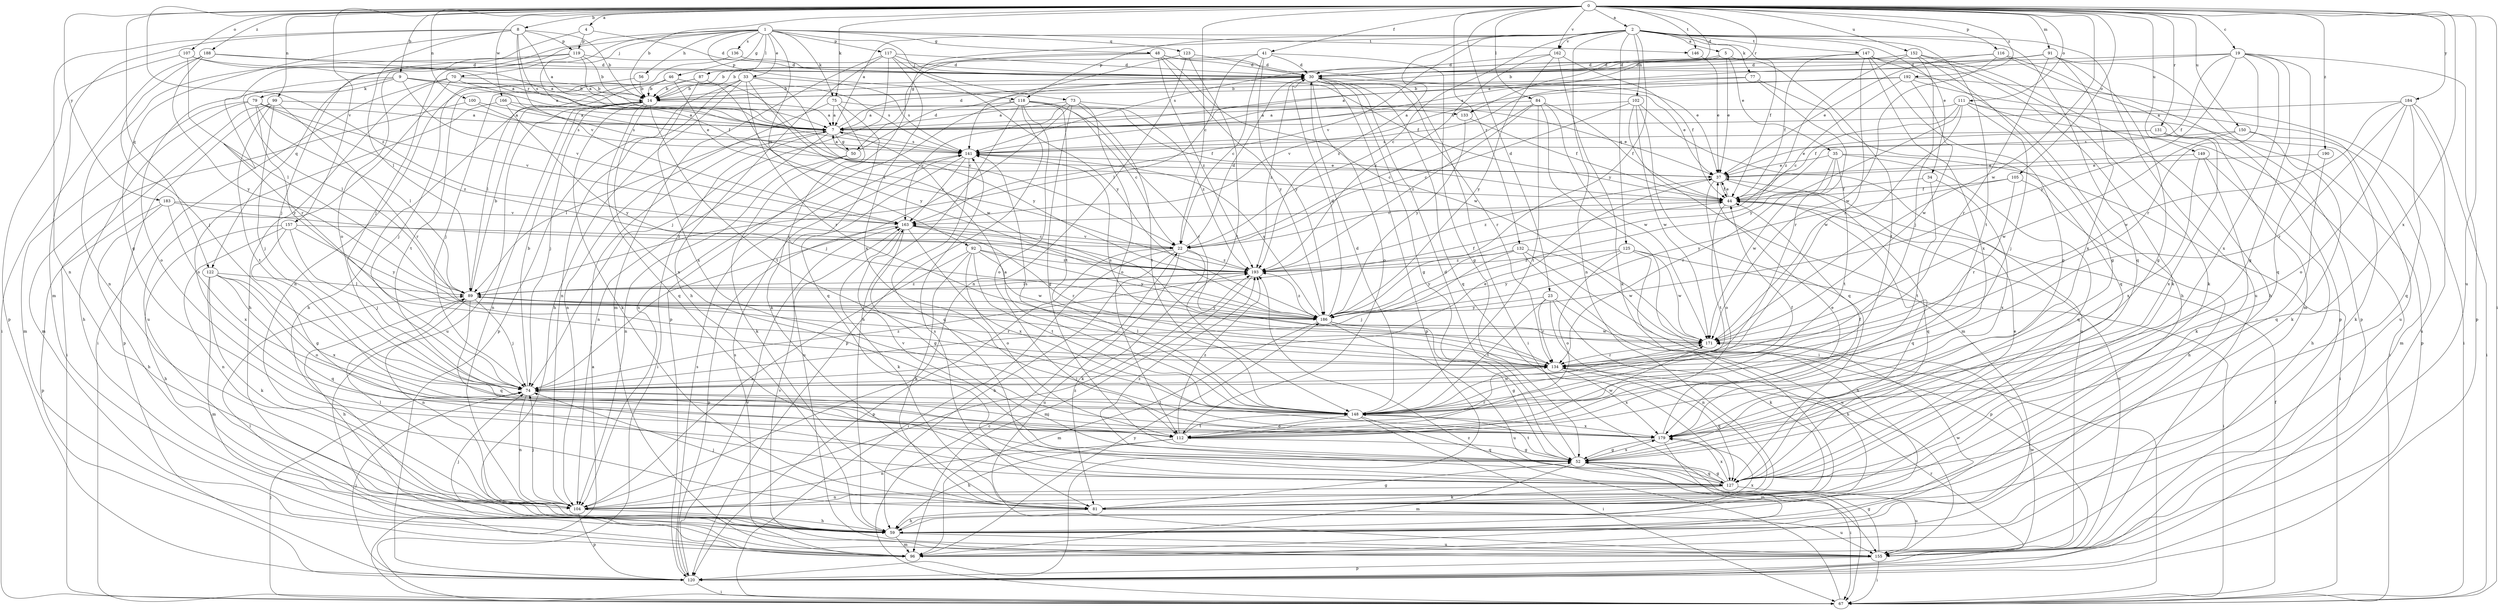 strict digraph  {
0;
1;
2;
4;
5;
7;
8;
9;
14;
19;
22;
23;
30;
33;
34;
35;
37;
41;
44;
46;
48;
50;
52;
56;
59;
67;
70;
73;
74;
75;
77;
79;
81;
84;
87;
89;
91;
92;
96;
99;
100;
102;
104;
105;
107;
111;
112;
116;
117;
118;
119;
120;
122;
123;
125;
127;
131;
132;
133;
134;
136;
141;
146;
147;
148;
149;
150;
152;
155;
157;
162;
163;
166;
171;
179;
183;
184;
186;
188;
190;
192;
193;
0 -> 2  [label=a];
0 -> 4  [label=a];
0 -> 8  [label=b];
0 -> 9  [label=b];
0 -> 14  [label=b];
0 -> 19  [label=c];
0 -> 22  [label=c];
0 -> 23  [label=d];
0 -> 30  [label=d];
0 -> 41  [label=f];
0 -> 67  [label=i];
0 -> 75  [label=k];
0 -> 84  [label=l];
0 -> 91  [label=m];
0 -> 99  [label=n];
0 -> 100  [label=n];
0 -> 105  [label=o];
0 -> 107  [label=o];
0 -> 111  [label=o];
0 -> 116  [label=p];
0 -> 122  [label=q];
0 -> 131  [label=r];
0 -> 132  [label=r];
0 -> 133  [label=r];
0 -> 146  [label=t];
0 -> 149  [label=u];
0 -> 150  [label=u];
0 -> 152  [label=u];
0 -> 155  [label=u];
0 -> 157  [label=v];
0 -> 162  [label=v];
0 -> 166  [label=w];
0 -> 171  [label=w];
0 -> 179  [label=x];
0 -> 183  [label=y];
0 -> 184  [label=y];
0 -> 188  [label=z];
0 -> 190  [label=z];
0 -> 192  [label=z];
0 -> 193  [label=z];
1 -> 33  [label=e];
1 -> 46  [label=g];
1 -> 48  [label=g];
1 -> 56  [label=h];
1 -> 70  [label=j];
1 -> 73  [label=j];
1 -> 74  [label=j];
1 -> 75  [label=k];
1 -> 87  [label=l];
1 -> 92  [label=m];
1 -> 112  [label=o];
1 -> 117  [label=p];
1 -> 118  [label=p];
1 -> 122  [label=q];
1 -> 123  [label=q];
1 -> 136  [label=s];
1 -> 146  [label=t];
2 -> 5  [label=a];
2 -> 7  [label=a];
2 -> 22  [label=c];
2 -> 34  [label=e];
2 -> 44  [label=f];
2 -> 50  [label=g];
2 -> 77  [label=k];
2 -> 102  [label=n];
2 -> 104  [label=n];
2 -> 118  [label=p];
2 -> 125  [label=q];
2 -> 127  [label=q];
2 -> 147  [label=t];
2 -> 148  [label=t];
2 -> 155  [label=u];
2 -> 162  [label=v];
2 -> 163  [label=v];
2 -> 186  [label=y];
2 -> 193  [label=z];
4 -> 30  [label=d];
4 -> 74  [label=j];
4 -> 119  [label=p];
5 -> 30  [label=d];
5 -> 35  [label=e];
5 -> 37  [label=e];
5 -> 141  [label=s];
5 -> 148  [label=t];
7 -> 30  [label=d];
7 -> 50  [label=g];
7 -> 67  [label=i];
7 -> 89  [label=l];
7 -> 104  [label=n];
7 -> 141  [label=s];
8 -> 7  [label=a];
8 -> 14  [label=b];
8 -> 52  [label=g];
8 -> 89  [label=l];
8 -> 96  [label=m];
8 -> 104  [label=n];
8 -> 119  [label=p];
8 -> 141  [label=s];
8 -> 163  [label=v];
9 -> 7  [label=a];
9 -> 14  [label=b];
9 -> 79  [label=k];
9 -> 89  [label=l];
9 -> 112  [label=o];
9 -> 133  [label=r];
9 -> 163  [label=v];
14 -> 7  [label=a];
14 -> 74  [label=j];
14 -> 81  [label=k];
14 -> 104  [label=n];
14 -> 127  [label=q];
14 -> 148  [label=t];
14 -> 155  [label=u];
14 -> 179  [label=x];
19 -> 7  [label=a];
19 -> 30  [label=d];
19 -> 44  [label=f];
19 -> 52  [label=g];
19 -> 120  [label=p];
19 -> 127  [label=q];
19 -> 134  [label=r];
19 -> 179  [label=x];
19 -> 186  [label=y];
22 -> 30  [label=d];
22 -> 59  [label=h];
22 -> 67  [label=i];
22 -> 81  [label=k];
22 -> 120  [label=p];
22 -> 155  [label=u];
22 -> 163  [label=v];
22 -> 193  [label=z];
23 -> 59  [label=h];
23 -> 81  [label=k];
23 -> 104  [label=n];
23 -> 134  [label=r];
23 -> 148  [label=t];
23 -> 186  [label=y];
30 -> 14  [label=b];
30 -> 37  [label=e];
30 -> 52  [label=g];
30 -> 67  [label=i];
30 -> 112  [label=o];
30 -> 120  [label=p];
30 -> 127  [label=q];
30 -> 134  [label=r];
30 -> 193  [label=z];
33 -> 14  [label=b];
33 -> 59  [label=h];
33 -> 104  [label=n];
33 -> 120  [label=p];
33 -> 134  [label=r];
33 -> 141  [label=s];
33 -> 171  [label=w];
33 -> 186  [label=y];
34 -> 44  [label=f];
34 -> 148  [label=t];
34 -> 179  [label=x];
35 -> 37  [label=e];
35 -> 67  [label=i];
35 -> 127  [label=q];
35 -> 134  [label=r];
35 -> 148  [label=t];
35 -> 171  [label=w];
37 -> 44  [label=f];
37 -> 112  [label=o];
37 -> 127  [label=q];
37 -> 193  [label=z];
41 -> 14  [label=b];
41 -> 22  [label=c];
41 -> 30  [label=d];
41 -> 52  [label=g];
41 -> 89  [label=l];
41 -> 186  [label=y];
44 -> 37  [label=e];
44 -> 127  [label=q];
44 -> 148  [label=t];
44 -> 155  [label=u];
44 -> 163  [label=v];
46 -> 14  [label=b];
46 -> 22  [label=c];
46 -> 74  [label=j];
46 -> 89  [label=l];
46 -> 141  [label=s];
46 -> 148  [label=t];
46 -> 193  [label=z];
48 -> 14  [label=b];
48 -> 30  [label=d];
48 -> 37  [label=e];
48 -> 120  [label=p];
48 -> 171  [label=w];
48 -> 186  [label=y];
48 -> 193  [label=z];
50 -> 7  [label=a];
50 -> 30  [label=d];
50 -> 81  [label=k];
50 -> 104  [label=n];
52 -> 30  [label=d];
52 -> 67  [label=i];
52 -> 96  [label=m];
52 -> 127  [label=q];
52 -> 148  [label=t];
52 -> 163  [label=v];
52 -> 179  [label=x];
56 -> 14  [label=b];
56 -> 74  [label=j];
59 -> 74  [label=j];
59 -> 96  [label=m];
59 -> 155  [label=u];
59 -> 171  [label=w];
59 -> 179  [label=x];
67 -> 7  [label=a];
67 -> 22  [label=c];
67 -> 44  [label=f];
67 -> 74  [label=j];
67 -> 193  [label=z];
70 -> 14  [label=b];
70 -> 37  [label=e];
70 -> 59  [label=h];
70 -> 67  [label=i];
70 -> 155  [label=u];
73 -> 7  [label=a];
73 -> 37  [label=e];
73 -> 52  [label=g];
73 -> 74  [label=j];
73 -> 112  [label=o];
73 -> 148  [label=t];
73 -> 163  [label=v];
74 -> 14  [label=b];
74 -> 37  [label=e];
74 -> 104  [label=n];
74 -> 148  [label=t];
74 -> 193  [label=z];
75 -> 7  [label=a];
75 -> 44  [label=f];
75 -> 81  [label=k];
75 -> 104  [label=n];
75 -> 127  [label=q];
77 -> 14  [label=b];
77 -> 127  [label=q];
77 -> 134  [label=r];
77 -> 163  [label=v];
79 -> 7  [label=a];
79 -> 59  [label=h];
79 -> 89  [label=l];
79 -> 96  [label=m];
79 -> 163  [label=v];
79 -> 186  [label=y];
79 -> 193  [label=z];
81 -> 52  [label=g];
81 -> 59  [label=h];
81 -> 74  [label=j];
81 -> 141  [label=s];
81 -> 155  [label=u];
84 -> 7  [label=a];
84 -> 22  [label=c];
84 -> 44  [label=f];
84 -> 67  [label=i];
84 -> 148  [label=t];
84 -> 171  [label=w];
84 -> 193  [label=z];
87 -> 14  [label=b];
87 -> 59  [label=h];
87 -> 179  [label=x];
87 -> 186  [label=y];
89 -> 14  [label=b];
89 -> 44  [label=f];
89 -> 59  [label=h];
89 -> 74  [label=j];
89 -> 104  [label=n];
89 -> 127  [label=q];
89 -> 134  [label=r];
89 -> 186  [label=y];
89 -> 193  [label=z];
91 -> 14  [label=b];
91 -> 30  [label=d];
91 -> 52  [label=g];
91 -> 120  [label=p];
91 -> 134  [label=r];
91 -> 179  [label=x];
92 -> 81  [label=k];
92 -> 104  [label=n];
92 -> 112  [label=o];
92 -> 148  [label=t];
92 -> 171  [label=w];
92 -> 186  [label=y];
92 -> 193  [label=z];
96 -> 89  [label=l];
96 -> 141  [label=s];
96 -> 186  [label=y];
99 -> 7  [label=a];
99 -> 67  [label=i];
99 -> 74  [label=j];
99 -> 120  [label=p];
99 -> 134  [label=r];
99 -> 148  [label=t];
100 -> 7  [label=a];
100 -> 96  [label=m];
100 -> 141  [label=s];
102 -> 7  [label=a];
102 -> 22  [label=c];
102 -> 96  [label=m];
102 -> 127  [label=q];
102 -> 155  [label=u];
102 -> 171  [label=w];
104 -> 59  [label=h];
104 -> 74  [label=j];
104 -> 89  [label=l];
104 -> 120  [label=p];
104 -> 193  [label=z];
105 -> 44  [label=f];
105 -> 59  [label=h];
105 -> 134  [label=r];
105 -> 186  [label=y];
107 -> 7  [label=a];
107 -> 30  [label=d];
107 -> 89  [label=l];
107 -> 120  [label=p];
111 -> 7  [label=a];
111 -> 44  [label=f];
111 -> 67  [label=i];
111 -> 74  [label=j];
111 -> 120  [label=p];
111 -> 171  [label=w];
111 -> 186  [label=y];
112 -> 37  [label=e];
112 -> 52  [label=g];
112 -> 59  [label=h];
112 -> 104  [label=n];
112 -> 134  [label=r];
112 -> 148  [label=t];
112 -> 171  [label=w];
112 -> 193  [label=z];
116 -> 30  [label=d];
116 -> 37  [label=e];
116 -> 96  [label=m];
116 -> 120  [label=p];
116 -> 171  [label=w];
117 -> 30  [label=d];
117 -> 44  [label=f];
117 -> 59  [label=h];
117 -> 74  [label=j];
117 -> 96  [label=m];
117 -> 179  [label=x];
117 -> 186  [label=y];
118 -> 7  [label=a];
118 -> 22  [label=c];
118 -> 59  [label=h];
118 -> 104  [label=n];
118 -> 112  [label=o];
118 -> 120  [label=p];
118 -> 134  [label=r];
118 -> 148  [label=t];
118 -> 193  [label=z];
119 -> 7  [label=a];
119 -> 14  [label=b];
119 -> 30  [label=d];
119 -> 44  [label=f];
119 -> 104  [label=n];
119 -> 134  [label=r];
120 -> 67  [label=i];
120 -> 74  [label=j];
120 -> 134  [label=r];
120 -> 141  [label=s];
120 -> 163  [label=v];
122 -> 81  [label=k];
122 -> 89  [label=l];
122 -> 96  [label=m];
122 -> 112  [label=o];
122 -> 127  [label=q];
122 -> 179  [label=x];
123 -> 30  [label=d];
123 -> 104  [label=n];
123 -> 141  [label=s];
123 -> 148  [label=t];
125 -> 59  [label=h];
125 -> 67  [label=i];
125 -> 112  [label=o];
125 -> 171  [label=w];
125 -> 186  [label=y];
125 -> 193  [label=z];
127 -> 37  [label=e];
127 -> 52  [label=g];
127 -> 81  [label=k];
127 -> 104  [label=n];
127 -> 155  [label=u];
127 -> 179  [label=x];
127 -> 193  [label=z];
131 -> 37  [label=e];
131 -> 81  [label=k];
131 -> 141  [label=s];
131 -> 179  [label=x];
132 -> 74  [label=j];
132 -> 120  [label=p];
132 -> 155  [label=u];
132 -> 171  [label=w];
132 -> 186  [label=y];
132 -> 193  [label=z];
133 -> 44  [label=f];
133 -> 186  [label=y];
134 -> 74  [label=j];
134 -> 89  [label=l];
134 -> 127  [label=q];
134 -> 141  [label=s];
134 -> 179  [label=x];
136 -> 30  [label=d];
136 -> 104  [label=n];
141 -> 37  [label=e];
141 -> 127  [label=q];
141 -> 155  [label=u];
141 -> 163  [label=v];
146 -> 37  [label=e];
147 -> 30  [label=d];
147 -> 44  [label=f];
147 -> 52  [label=g];
147 -> 59  [label=h];
147 -> 81  [label=k];
147 -> 134  [label=r];
147 -> 179  [label=x];
148 -> 7  [label=a];
148 -> 30  [label=d];
148 -> 44  [label=f];
148 -> 67  [label=i];
148 -> 112  [label=o];
148 -> 127  [label=q];
148 -> 141  [label=s];
148 -> 171  [label=w];
148 -> 179  [label=x];
149 -> 37  [label=e];
149 -> 59  [label=h];
149 -> 81  [label=k];
149 -> 179  [label=x];
150 -> 81  [label=k];
150 -> 96  [label=m];
150 -> 141  [label=s];
150 -> 171  [label=w];
152 -> 30  [label=d];
152 -> 52  [label=g];
152 -> 59  [label=h];
152 -> 74  [label=j];
152 -> 81  [label=k];
152 -> 141  [label=s];
152 -> 193  [label=z];
155 -> 52  [label=g];
155 -> 67  [label=i];
155 -> 120  [label=p];
155 -> 163  [label=v];
155 -> 171  [label=w];
157 -> 22  [label=c];
157 -> 52  [label=g];
157 -> 59  [label=h];
157 -> 74  [label=j];
157 -> 104  [label=n];
157 -> 186  [label=y];
162 -> 30  [label=d];
162 -> 44  [label=f];
162 -> 81  [label=k];
162 -> 186  [label=y];
162 -> 193  [label=z];
163 -> 22  [label=c];
163 -> 52  [label=g];
163 -> 81  [label=k];
163 -> 120  [label=p];
163 -> 134  [label=r];
163 -> 179  [label=x];
166 -> 7  [label=a];
166 -> 112  [label=o];
166 -> 141  [label=s];
166 -> 186  [label=y];
171 -> 134  [label=r];
179 -> 44  [label=f];
179 -> 52  [label=g];
179 -> 74  [label=j];
179 -> 96  [label=m];
183 -> 59  [label=h];
183 -> 120  [label=p];
183 -> 163  [label=v];
183 -> 179  [label=x];
183 -> 193  [label=z];
184 -> 7  [label=a];
184 -> 67  [label=i];
184 -> 112  [label=o];
184 -> 127  [label=q];
184 -> 134  [label=r];
184 -> 155  [label=u];
184 -> 171  [label=w];
186 -> 30  [label=d];
186 -> 52  [label=g];
186 -> 96  [label=m];
186 -> 141  [label=s];
186 -> 155  [label=u];
186 -> 171  [label=w];
186 -> 193  [label=z];
188 -> 7  [label=a];
188 -> 30  [label=d];
188 -> 67  [label=i];
188 -> 74  [label=j];
188 -> 186  [label=y];
190 -> 37  [label=e];
190 -> 127  [label=q];
192 -> 7  [label=a];
192 -> 14  [label=b];
192 -> 22  [label=c];
192 -> 67  [label=i];
192 -> 141  [label=s];
192 -> 155  [label=u];
192 -> 171  [label=w];
193 -> 89  [label=l];
193 -> 96  [label=m];
}
